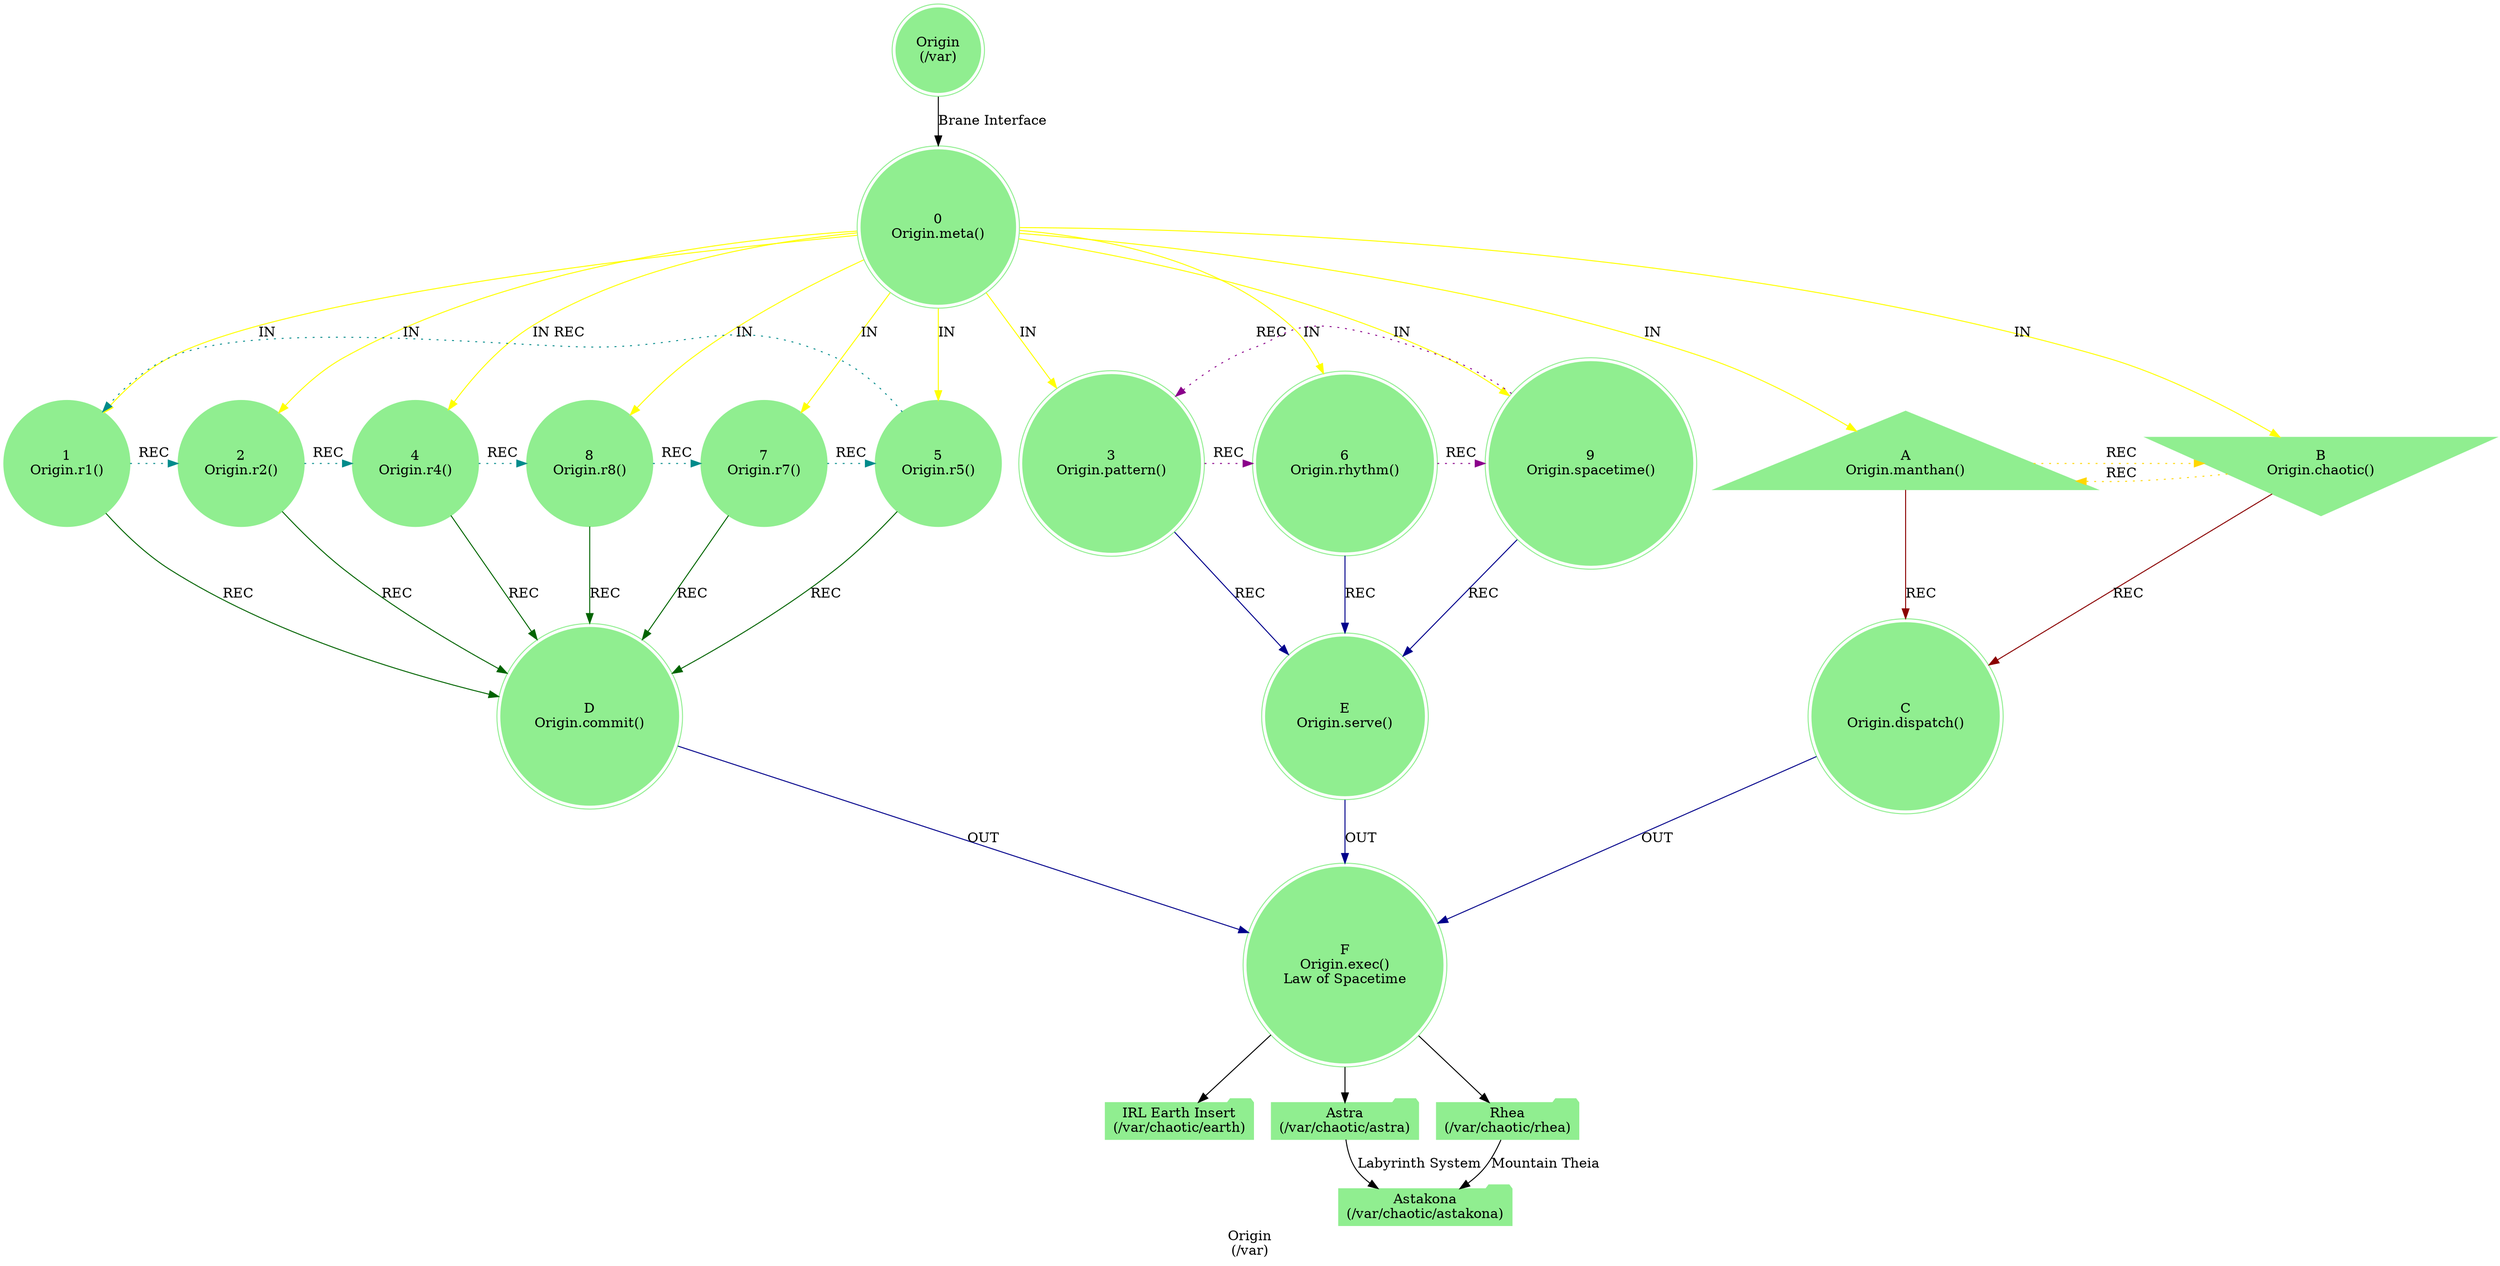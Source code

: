 strict digraph G {
    label = "Origin\n(/var)";
    style = filled;
    color = lightgray;
    node [shape = circle; style = filled; color = lightgreen;];
    
    spark_f_mythos_t [label = "Origin\n(/var)";shape = doublecircle;];
    // The Sacred 3-6-9 (Boundary of Perception).
    // "If you knew the magnificence of 3, 6, and 9, you would have a key to the universe." — Tesla.
    // The 1-2-4-8-7-5 Vortex (Boundary of Comprehension).
    // r0::meta();r1,r2,r4,r8,r7,r5;r3,r6,r;ra::receive(),rb::send(),rc::dispatch(),rd::commit(),re::serve(),rf::exec()
    spark_0_origin_t [label = "0\nOrigin.meta()";shape = doublecircle;comment = "Engine Meta";];
    spark_1_origin_t [label = "1\nOrigin.r1()";shape = circle;comment = "";];
    spark_2_origin_t [label = "2\nOrigin.r2()";shape = circle;comment = "";];
    spark_4_origin_t [label = "4\nOrigin.r4()";shape = circle;comment = "";];
    spark_8_origin_t [label = "8\nOrigin.r8()";shape = circle;comment = "";];
    spark_7_origin_t [label = "7\nOrigin.r7()";shape = circle;comment = "";];
    spark_5_origin_t [label = "5\nOrigin.r5()";shape = circle;comment = "";];
    spark_3_origin_t [label = "3\nOrigin.pattern()";shape = doublecircle;comment = "";];
    spark_6_origin_t [label = "6\nOrigin.rhythm()";shape = doublecircle;comment = "";];
    spark_9_origin_t [label = "9\nOrigin.spacetime()";shape = doublecircle;comment = "Brane Object, Brane World, Brane Lifeform";];
    spark_a_origin_t [label = "A\nOrigin.manthan()";shape = triangle;comment = "`/var/manthan`";];
    spark_b_origin_t [label = "B\nOrigin.chaotic()";shape = invtriangle;comment = "`/var/chaotic`";];
    spark_c_origin_t [label = "C\nOrigin.dispatch()";shape = doublecircle;comment = "";];
    spark_d_origin_t [label = "D\nOrigin.commit()";shape = doublecircle;comment = "";];
    spark_e_origin_t [label = "E\nOrigin.serve()";shape = doublecircle;comment = "`/var`";];
    spark_f_origin_t [label = "F\nOrigin.exec()\nLaw of Spacetime";shape = doublecircle;comment = "";];
    
    // IN = Input
    // OUT = Output
    // REC = Recursion
    spark_0_origin_t -> {spark_a_origin_t spark_b_origin_t spark_1_origin_t spark_2_origin_t spark_3_origin_t spark_4_origin_t spark_5_origin_t spark_6_origin_t spark_7_origin_t spark_8_origin_t spark_9_origin_t} [label = "IN"; color = yellow; comment = "";];
    
    {spark_a_origin_t spark_b_origin_t} -> spark_c_origin_t [label = "REC"; color = darkred; comment = "";];
    {spark_1_origin_t spark_2_origin_t spark_4_origin_t spark_8_origin_t spark_7_origin_t spark_5_origin_t} -> spark_d_origin_t [label = "REC"; color = darkgreen; comment = "";];
    {spark_3_origin_t spark_6_origin_t spark_9_origin_t} -> spark_e_origin_t [label = "REC"; color = darkblue; comment = "";];
    
    spark_1_origin_t -> spark_2_origin_t -> spark_4_origin_t -> spark_8_origin_t -> spark_7_origin_t -> spark_5_origin_t -> spark_1_origin_t [label = "REC"; color = darkcyan; comment = ""; style = dotted; constraint = false;];
    spark_3_origin_t -> spark_6_origin_t -> spark_9_origin_t -> spark_3_origin_t [label = "REC"; color = darkmagenta; comment = ""; style = dotted; constraint = false;];
    spark_a_origin_t -> spark_b_origin_t -> spark_a_origin_t [label = "REC"; color = gold; comment = ""; style = dotted; constraint = false;];
    
    {spark_c_origin_t spark_d_origin_t spark_e_origin_t} -> spark_f_origin_t [label = "OUT"; color = darkblue; comment = "";];
    
    spark_f_mythos_t -> spark_0_origin_t [label = "Brane Interface";];
    
    mythos_earth_t [label = "IRL Earth Insert\n(/var/chaotic/earth)";shape = folder;];
    mythos_astakona_t [label = "Astakona\n(/var/chaotic/astakona)";shape = folder;];
    mythos_astra_t [label = "Astra\n(/var/chaotic/astra)";shape = folder;];
    mythos_rhea_t [label = "Rhea\n(/var/chaotic/rhea)";shape = folder;];
    
    spark_f_origin_t -> mythos_earth_t;
    spark_f_origin_t -> mythos_astra_t;
    spark_f_origin_t -> mythos_rhea_t;
    mythos_astra_t -> mythos_astakona_t [label = "Labyrinth System";];
    mythos_rhea_t -> mythos_astakona_t [label = "Mountain Theia";];
}
